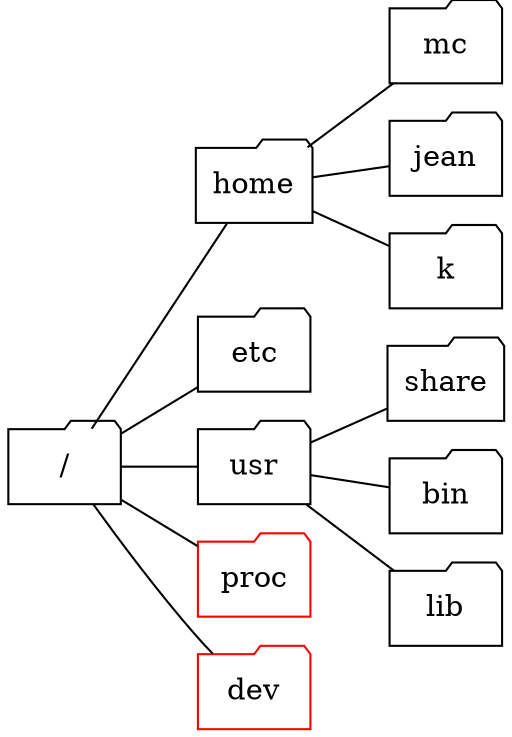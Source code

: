 // mp: dot -Tsvg -O %
graph "wow" {
   //rankdir=TB
   rankdir=LR
   rank=same
   node [shape=folder]
   "/"  -- { home, etc, usr; proc, dev [color=red] }
   usr  -- { share, bin, lib }
   home -- { mc, jean, k }
}
